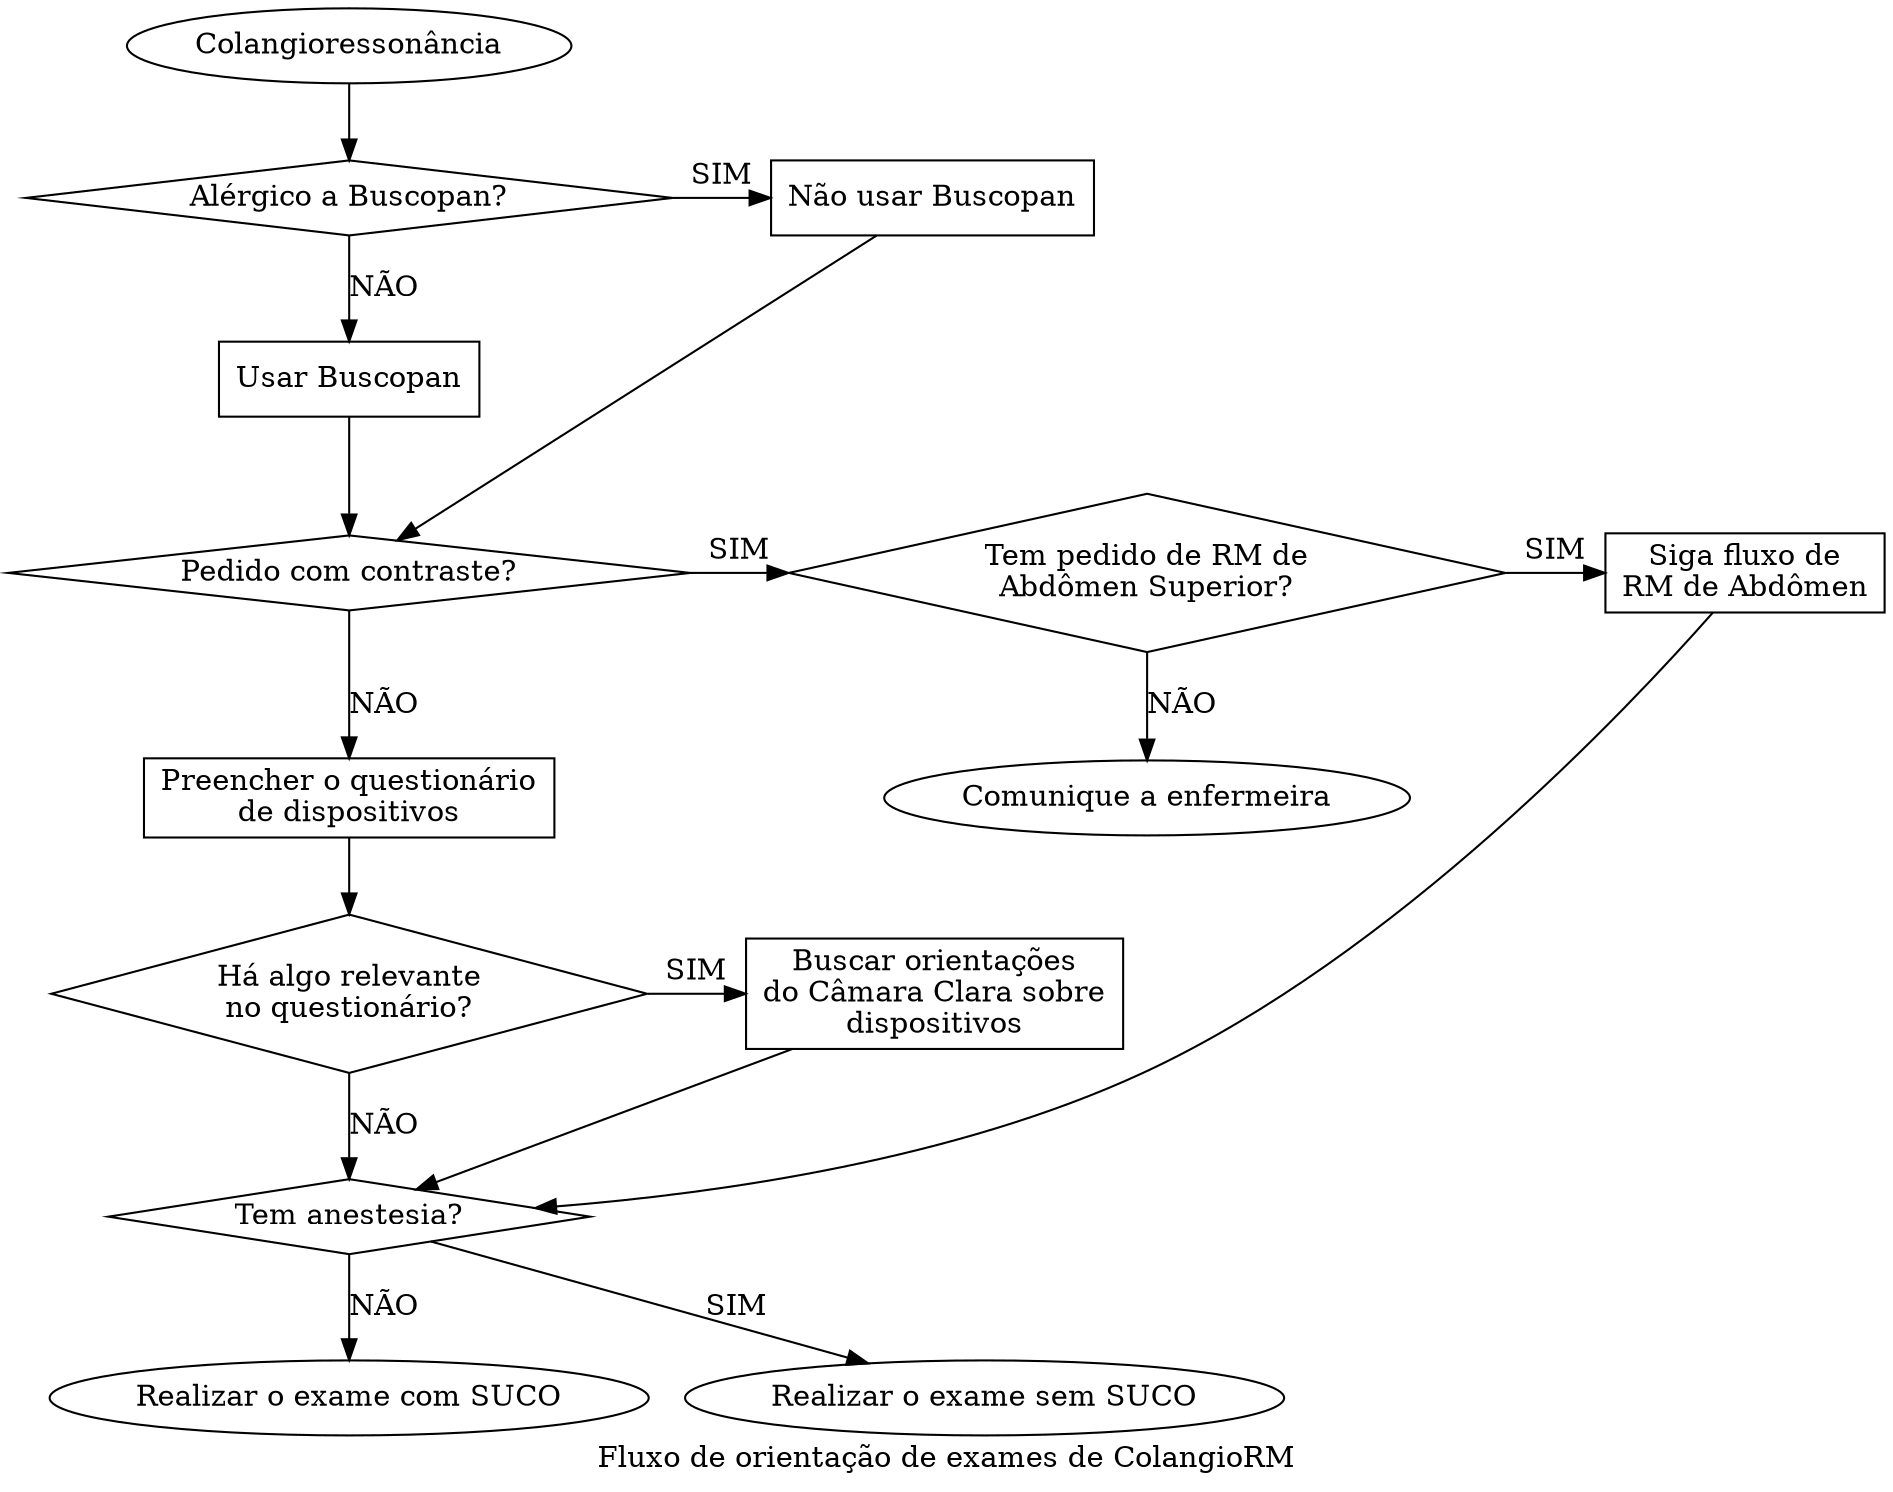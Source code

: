 digraph {
  /* fluxo_colangiorm_abdomen.dot
     Um pequeno fluxograma para facilitar a vida de quem fica na Câmara Clara do
     HDVS orientando ColângioRM

     ----------------------------------------------------------------------------
     "THE BEER-WARE LICENSE" (commit 34973274ccef6ab4dfaaf86599792fa9c3fe4689):
     <pablo@propus.com.br> wrote this file. As long as you retain this notice you
     can do whatever you want with this stuff. If we meet some day, and you think
     this stuff is worth it, you can buy me a beer in return Pablo Lorenzzoni
     ----------------------------------------------------------------------------
  */
  label="Fluxo de orientação de exames de ColangioRM"
	
  /* nodes */
  start [label="Colangioressonância"];
  buscopan_allergy [shape="diamond", label="Alérgico a Buscopan?"];
  cancel_buscopan [shape="box", label="Não usar Buscopan"];
  use_buscopan [shape="box", label="Usar Buscopan"];
  with_contrast [shape="diamond", label="Pedido com contraste?"];
  have_abd_sup [shape="diamond", label="Tem pedido de RM de\nAbdômen Superior?"];
  follow_abd_sup [shape="box", label="Siga fluxo de\nRM de Abdômen"];
  ask_for_abd_sup [label="Comunique a enfermeira"];
  fill_survey [shape="box", label="Preencher o questionário\nde dispositivos"];
  survey_positive [shape="diamond", label="Há algo relevante\nno questionário?"];
  doctor_intervention_1 [shape="box", label="Buscar orientações\ndo Câmara Clara sobre\ndispositivos"];
  anestesia [shape="diamond", label="Tem anestesia?"]
  end1 [label="Realizar o exame com SUCO"];
  end2 [label="Realizar o exame sem SUCO"];
	
  /* edges */
  start -> buscopan_allergy;
  buscopan_allergy -> cancel_buscopan [label="SIM"];
  buscopan_allergy -> use_buscopan [label="NÃO", weight=10];
  use_buscopan -> with_contrast [weight=10];
  cancel_buscopan -> with_contrast;
  with_contrast -> have_abd_sup [label="SIM", weight=5];
  with_contrast -> fill_survey [label="NÃO", weight=10];
  have_abd_sup -> follow_abd_sup [label="SIM"];
  follow_abd_sup -> anestesia;
  have_abd_sup -> ask_for_abd_sup [label="NÃO"];
  fill_survey -> survey_positive [weight=10];
  survey_positive -> doctor_intervention_1 [label="SIM"];
  survey_positive -> anestesia [label="NÃO", weight=10];
  doctor_intervention_1 -> anestesia;
  anestesia -> end1 [label="NÃO", weight=10];
  anestesia -> end2 [label="SIM"];

  /* ranks */
  {rank=same; buscopan_allergy cancel_buscopan}
  {rank=same; with_contrast have_abd_sup follow_abd_sup}
  {rank=same; fill_survey ask_for_abd_sup}
  {rank=same; survey_positive doctor_intervention_1}
  {rank=same; end1 end2}
}

